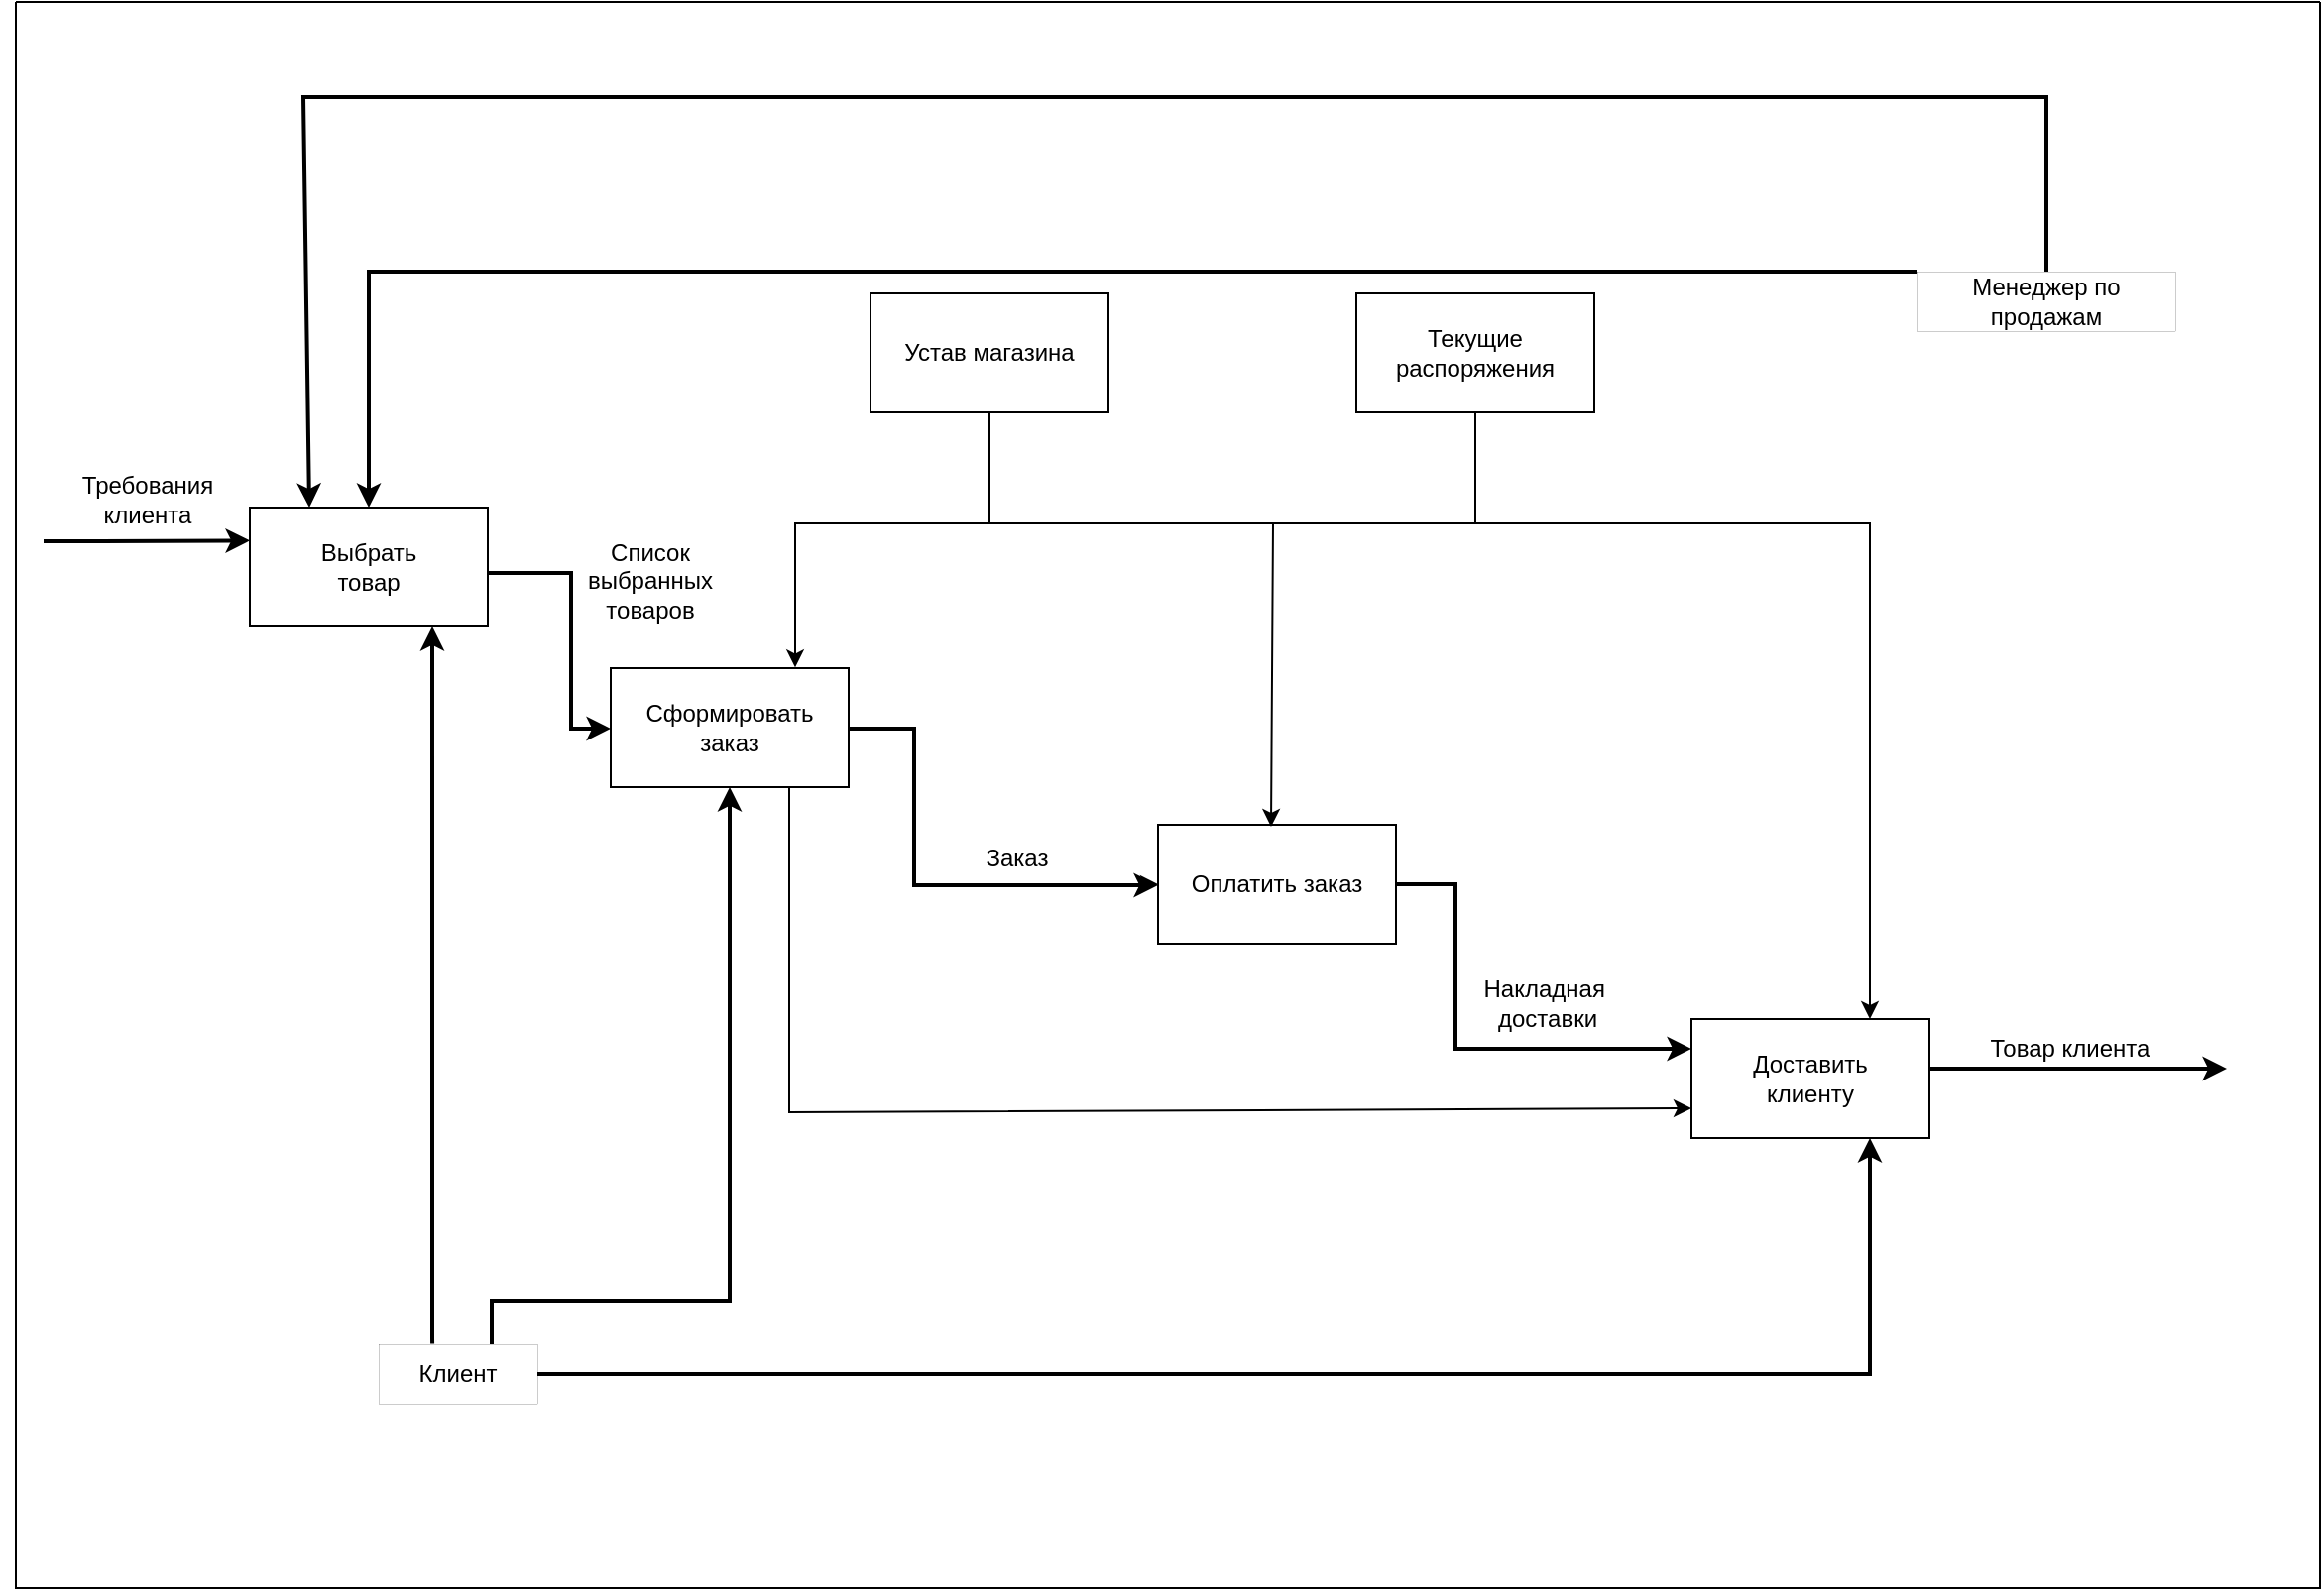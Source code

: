 <mxfile version="20.6.0" type="device"><diagram id="VPbmkYPjIbCvdr9ZGPaK" name="Страница 1"><mxGraphModel dx="1883" dy="1257" grid="0" gridSize="10" guides="1" tooltips="1" connect="1" arrows="1" fold="1" page="0" pageScale="1" pageWidth="827" pageHeight="1169" math="0" shadow="0"><root><mxCell id="0"/><mxCell id="1" parent="0"/><mxCell id="XSYBADVuLUfezzwAsqKa-1" value="" style="swimlane;startSize=0;rounded=0;" parent="1" vertex="1"><mxGeometry x="-142" y="-318" width="1162" height="800" as="geometry"><mxRectangle x="-142" y="-222" width="50" height="44" as="alternateBounds"/></mxGeometry></mxCell><mxCell id="XSYBADVuLUfezzwAsqKa-275" style="edgeStyle=orthogonalEdgeStyle;rounded=0;orthogonalLoop=1;jettySize=auto;html=1;entryX=0.75;entryY=1;entryDx=0;entryDy=0;strokeWidth=2;" parent="XSYBADVuLUfezzwAsqKa-1" source="XSYBADVuLUfezzwAsqKa-3" target="XSYBADVuLUfezzwAsqKa-95" edge="1"><mxGeometry relative="1" as="geometry"><mxPoint x="1900" y="956" as="targetPoint"/></mxGeometry></mxCell><mxCell id="SaHuT33S5q8X9UQD9NHG-1" style="edgeStyle=orthogonalEdgeStyle;rounded=0;orthogonalLoop=1;jettySize=auto;html=1;strokeWidth=2;" parent="XSYBADVuLUfezzwAsqKa-1" source="XSYBADVuLUfezzwAsqKa-3" target="XSYBADVuLUfezzwAsqKa-58" edge="1"><mxGeometry relative="1" as="geometry"><Array as="points"><mxPoint x="240" y="655"/><mxPoint x="360" y="655"/></Array><mxPoint x="240" y="676" as="sourcePoint"/></mxGeometry></mxCell><mxCell id="XSYBADVuLUfezzwAsqKa-3" value="Клиент" style="text;html=1;strokeColor=default;fillColor=none;align=center;verticalAlign=middle;whiteSpace=wrap;rounded=0;strokeWidth=0.1;" parent="XSYBADVuLUfezzwAsqKa-1" vertex="1"><mxGeometry x="183" y="677" width="80" height="30" as="geometry"/></mxCell><mxCell id="XSYBADVuLUfezzwAsqKa-12" value="" style="endArrow=classic;html=1;rounded=0;" parent="XSYBADVuLUfezzwAsqKa-1" edge="1"><mxGeometry width="50" height="50" relative="1" as="geometry"><mxPoint y="236" as="sourcePoint"/><mxPoint x="-2.274e-13" y="236" as="targetPoint"/></mxGeometry></mxCell><mxCell id="XSYBADVuLUfezzwAsqKa-13" value="Выбрать&lt;br&gt;товар" style="rounded=0;whiteSpace=wrap;html=1;" parent="XSYBADVuLUfezzwAsqKa-1" vertex="1"><mxGeometry x="118" y="255" width="120" height="60" as="geometry"/></mxCell><mxCell id="XSYBADVuLUfezzwAsqKa-32" value="Просмотр и выбор автомобиля" style="rounded=0;whiteSpace=wrap;html=1;" parent="XSYBADVuLUfezzwAsqKa-1" vertex="1"><mxGeometry x="300" y="336" width="120" height="60" as="geometry"/></mxCell><mxCell id="XSYBADVuLUfezzwAsqKa-34" value="" style="endArrow=classic;html=1;rounded=0;strokeWidth=2;exitX=0.338;exitY=-0.009;exitDx=0;exitDy=0;exitPerimeter=0;" parent="XSYBADVuLUfezzwAsqKa-1" source="XSYBADVuLUfezzwAsqKa-3" edge="1"><mxGeometry width="50" height="50" relative="1" as="geometry"><mxPoint x="210" y="675" as="sourcePoint"/><mxPoint x="210" y="315" as="targetPoint"/><Array as="points"><mxPoint x="210" y="674"/></Array></mxGeometry></mxCell><mxCell id="XSYBADVuLUfezzwAsqKa-38" value="Список выбранных товаров" style="text;html=1;strokeColor=none;fillColor=none;align=center;verticalAlign=middle;whiteSpace=wrap;rounded=0;" parent="XSYBADVuLUfezzwAsqKa-1" vertex="1"><mxGeometry x="280" y="266" width="80" height="52" as="geometry"/></mxCell><mxCell id="XSYBADVuLUfezzwAsqKa-58" value="Сформировать&lt;br&gt;заказ" style="rounded=0;whiteSpace=wrap;html=1;" parent="XSYBADVuLUfezzwAsqKa-1" vertex="1"><mxGeometry x="300" y="336" width="120" height="60" as="geometry"/></mxCell><mxCell id="XSYBADVuLUfezzwAsqKa-73" value="Менеджер по продажам" style="text;html=1;strokeColor=default;fillColor=none;align=center;verticalAlign=middle;whiteSpace=wrap;rounded=0;strokeWidth=0.1;" parent="XSYBADVuLUfezzwAsqKa-1" vertex="1"><mxGeometry x="959" y="136" width="130" height="30" as="geometry"/></mxCell><mxCell id="XSYBADVuLUfezzwAsqKa-95" value="Доставить&lt;br&gt;клиенту" style="rounded=0;whiteSpace=wrap;html=1;" parent="XSYBADVuLUfezzwAsqKa-1" vertex="1"><mxGeometry x="845" y="513" width="120" height="60" as="geometry"/></mxCell><mxCell id="XSYBADVuLUfezzwAsqKa-107" style="edgeStyle=orthogonalEdgeStyle;rounded=0;orthogonalLoop=1;jettySize=auto;html=1;entryX=0;entryY=0.25;entryDx=0;entryDy=0;strokeWidth=2;" parent="XSYBADVuLUfezzwAsqKa-1" source="XSYBADVuLUfezzwAsqKa-104" target="XSYBADVuLUfezzwAsqKa-95" edge="1"><mxGeometry relative="1" as="geometry"><Array as="points"><mxPoint x="726" y="445"/><mxPoint x="726" y="528"/></Array></mxGeometry></mxCell><mxCell id="XSYBADVuLUfezzwAsqKa-104" value="Оплатить заказ" style="rounded=0;whiteSpace=wrap;html=1;" parent="XSYBADVuLUfezzwAsqKa-1" vertex="1"><mxGeometry x="576" y="415" width="120" height="60" as="geometry"/></mxCell><mxCell id="XSYBADVuLUfezzwAsqKa-105" value="" style="endArrow=classic;html=1;rounded=0;exitX=1;exitY=0.5;exitDx=0;exitDy=0;entryX=0;entryY=0.5;entryDx=0;entryDy=0;" parent="XSYBADVuLUfezzwAsqKa-1" target="XSYBADVuLUfezzwAsqKa-104" edge="1"><mxGeometry width="50" height="50" relative="1" as="geometry"><mxPoint x="420" y="366" as="sourcePoint"/><mxPoint x="450" y="446" as="targetPoint"/><Array as="points"><mxPoint x="453" y="366"/><mxPoint x="453" y="445"/></Array></mxGeometry></mxCell><mxCell id="XSYBADVuLUfezzwAsqKa-106" value="Заказ" style="text;html=1;strokeColor=none;fillColor=none;align=center;verticalAlign=middle;whiteSpace=wrap;rounded=0;" parent="XSYBADVuLUfezzwAsqKa-1" vertex="1"><mxGeometry x="457" y="415" width="96" height="33" as="geometry"/></mxCell><mxCell id="XSYBADVuLUfezzwAsqKa-109" value="" style="endArrow=classic;html=1;rounded=0;entryX=0;entryY=0.75;entryDx=0;entryDy=0;exitX=0.75;exitY=1;exitDx=0;exitDy=0;" parent="XSYBADVuLUfezzwAsqKa-1" source="XSYBADVuLUfezzwAsqKa-58" target="XSYBADVuLUfezzwAsqKa-95" edge="1"><mxGeometry width="50" height="50" relative="1" as="geometry"><mxPoint x="845" y="518" as="sourcePoint"/><mxPoint x="705" y="518" as="targetPoint"/><Array as="points"><mxPoint x="390" y="560"/></Array></mxGeometry></mxCell><mxCell id="XSYBADVuLUfezzwAsqKa-137" value="" style="endArrow=classic;html=1;rounded=0;exitX=1;exitY=0.5;exitDx=0;exitDy=0;strokeWidth=2;" parent="XSYBADVuLUfezzwAsqKa-1" edge="1"><mxGeometry width="50" height="50" relative="1" as="geometry"><mxPoint x="965" y="538" as="sourcePoint"/><mxPoint x="1115" y="538" as="targetPoint"/></mxGeometry></mxCell><mxCell id="XSYBADVuLUfezzwAsqKa-138" value="Товар клиента" style="text;html=1;strokeColor=none;fillColor=none;align=center;verticalAlign=middle;whiteSpace=wrap;rounded=0;" parent="XSYBADVuLUfezzwAsqKa-1" vertex="1"><mxGeometry x="986" y="513" width="100" height="30" as="geometry"/></mxCell><mxCell id="3vuvZFJiijCkjYVJ_zTj-1" value="" style="endArrow=classic;html=1;rounded=0;entryX=0;entryY=0.278;entryDx=0;entryDy=0;entryPerimeter=0;strokeWidth=2;" parent="XSYBADVuLUfezzwAsqKa-1" target="XSYBADVuLUfezzwAsqKa-13" edge="1"><mxGeometry width="50" height="50" relative="1" as="geometry"><mxPoint x="14" y="272" as="sourcePoint"/><mxPoint x="105" y="320.0" as="targetPoint"/><Array as="points"><mxPoint x="43" y="272"/></Array></mxGeometry></mxCell><mxCell id="3vuvZFJiijCkjYVJ_zTj-5" value="Требования &lt;br&gt;клиента" style="text;html=1;align=center;verticalAlign=middle;resizable=0;points=[];autosize=1;strokeColor=none;fillColor=none;" parent="XSYBADVuLUfezzwAsqKa-1" vertex="1"><mxGeometry x="24" y="230" width="84" height="41" as="geometry"/></mxCell><mxCell id="3vuvZFJiijCkjYVJ_zTj-45" value="Накладная&amp;nbsp;&lt;br&gt;доставки" style="text;html=1;align=center;verticalAlign=middle;resizable=0;points=[];autosize=1;strokeColor=none;fillColor=none;" parent="XSYBADVuLUfezzwAsqKa-1" vertex="1"><mxGeometry x="730" y="484" width="83" height="41" as="geometry"/></mxCell><mxCell id="3vuvZFJiijCkjYVJ_zTj-48" value="" style="endArrow=classic;html=1;rounded=0;entryX=0;entryY=0.5;entryDx=0;entryDy=0;strokeWidth=2;exitX=1;exitY=0.55;exitDx=0;exitDy=0;exitPerimeter=0;" parent="XSYBADVuLUfezzwAsqKa-1" source="XSYBADVuLUfezzwAsqKa-13" edge="1"><mxGeometry width="50" height="50" relative="1" as="geometry"><mxPoint x="237" y="287" as="sourcePoint"/><mxPoint x="300" y="366.5" as="targetPoint"/><Array as="points"><mxPoint x="280" y="288"/><mxPoint x="280" y="366.5"/></Array></mxGeometry></mxCell><mxCell id="3vuvZFJiijCkjYVJ_zTj-50" value="" style="endArrow=classic;html=1;rounded=0;exitX=1;exitY=0.5;exitDx=0;exitDy=0;entryX=0;entryY=0.5;entryDx=0;entryDy=0;strokeWidth=2;" parent="XSYBADVuLUfezzwAsqKa-1" edge="1"><mxGeometry width="50" height="50" relative="1" as="geometry"><mxPoint x="420" y="366.5" as="sourcePoint"/><mxPoint x="576.0" y="445.5" as="targetPoint"/><Array as="points"><mxPoint x="453" y="366.5"/><mxPoint x="453" y="445.5"/></Array></mxGeometry></mxCell><mxCell id="SpjPWeWwxdevqjQK8NGw-1" value="Устав магазина" style="rounded=0;whiteSpace=wrap;html=1;" parent="XSYBADVuLUfezzwAsqKa-1" vertex="1"><mxGeometry x="431" y="147" width="120" height="60" as="geometry"/></mxCell><mxCell id="SpjPWeWwxdevqjQK8NGw-29" value="Текущие распоряжения" style="rounded=0;whiteSpace=wrap;html=1;" parent="XSYBADVuLUfezzwAsqKa-1" vertex="1"><mxGeometry x="676" y="147" width="120" height="60" as="geometry"/></mxCell><mxCell id="SpjPWeWwxdevqjQK8NGw-31" value="" style="endArrow=classic;html=1;rounded=0;entryX=0.775;entryY=-0.006;entryDx=0;entryDy=0;entryPerimeter=0;" parent="XSYBADVuLUfezzwAsqKa-1" target="XSYBADVuLUfezzwAsqKa-58" edge="1"><mxGeometry width="50" height="50" relative="1" as="geometry"><mxPoint x="491" y="263" as="sourcePoint"/><mxPoint x="393" y="334" as="targetPoint"/><Array as="points"><mxPoint x="393" y="263"/></Array></mxGeometry></mxCell><mxCell id="SpjPWeWwxdevqjQK8NGw-32" value="" style="endArrow=classic;html=1;rounded=0;exitX=0.5;exitY=1;exitDx=0;exitDy=0;" parent="XSYBADVuLUfezzwAsqKa-1" source="SpjPWeWwxdevqjQK8NGw-1" edge="1"><mxGeometry width="50" height="50" relative="1" as="geometry"><mxPoint x="539.64" y="241.0" as="sourcePoint"/><mxPoint x="633" y="416" as="targetPoint"/><Array as="points"><mxPoint x="491" y="263"/><mxPoint x="634" y="263"/></Array></mxGeometry></mxCell><mxCell id="SpjPWeWwxdevqjQK8NGw-33" value="" style="endArrow=classic;html=1;rounded=0;entryX=0.75;entryY=0;entryDx=0;entryDy=0;" parent="XSYBADVuLUfezzwAsqKa-1" target="XSYBADVuLUfezzwAsqKa-95" edge="1"><mxGeometry width="50" height="50" relative="1" as="geometry"><mxPoint x="633" y="263" as="sourcePoint"/><mxPoint x="593.64" y="340.22" as="targetPoint"/><Array as="points"><mxPoint x="935" y="263"/></Array></mxGeometry></mxCell><mxCell id="QB7eXEmM-xN2UJolsggk-2" value="" style="endArrow=classic;html=1;rounded=0;entryX=0.5;entryY=0;entryDx=0;entryDy=0;exitX=0;exitY=0;exitDx=0;exitDy=0;strokeWidth=2;" edge="1" parent="XSYBADVuLUfezzwAsqKa-1" source="XSYBADVuLUfezzwAsqKa-73" target="XSYBADVuLUfezzwAsqKa-13"><mxGeometry width="50" height="50" relative="1" as="geometry"><mxPoint x="873" y="188" as="sourcePoint"/><mxPoint x="923" y="138" as="targetPoint"/><Array as="points"><mxPoint x="178" y="136"/></Array></mxGeometry></mxCell><mxCell id="QB7eXEmM-xN2UJolsggk-4" value="" style="endArrow=classic;html=1;rounded=0;entryX=0.25;entryY=0;entryDx=0;entryDy=0;exitX=0.5;exitY=0;exitDx=0;exitDy=0;strokeWidth=2;" edge="1" parent="XSYBADVuLUfezzwAsqKa-1" source="XSYBADVuLUfezzwAsqKa-73" target="XSYBADVuLUfezzwAsqKa-13"><mxGeometry width="50" height="50" relative="1" as="geometry"><mxPoint x="979.0" y="156" as="sourcePoint"/><mxPoint x="198" y="275" as="targetPoint"/><Array as="points"><mxPoint x="1024" y="116"/><mxPoint x="1024" y="48"/><mxPoint x="145" y="48"/></Array></mxGeometry></mxCell><mxCell id="SpjPWeWwxdevqjQK8NGw-36" value="" style="endArrow=none;html=1;rounded=0;entryX=0.5;entryY=1;entryDx=0;entryDy=0;" parent="1" target="SpjPWeWwxdevqjQK8NGw-29" edge="1"><mxGeometry width="50" height="50" relative="1" as="geometry"><mxPoint x="594" y="-55" as="sourcePoint"/><mxPoint x="534" y="98" as="targetPoint"/></mxGeometry></mxCell></root></mxGraphModel></diagram></mxfile>